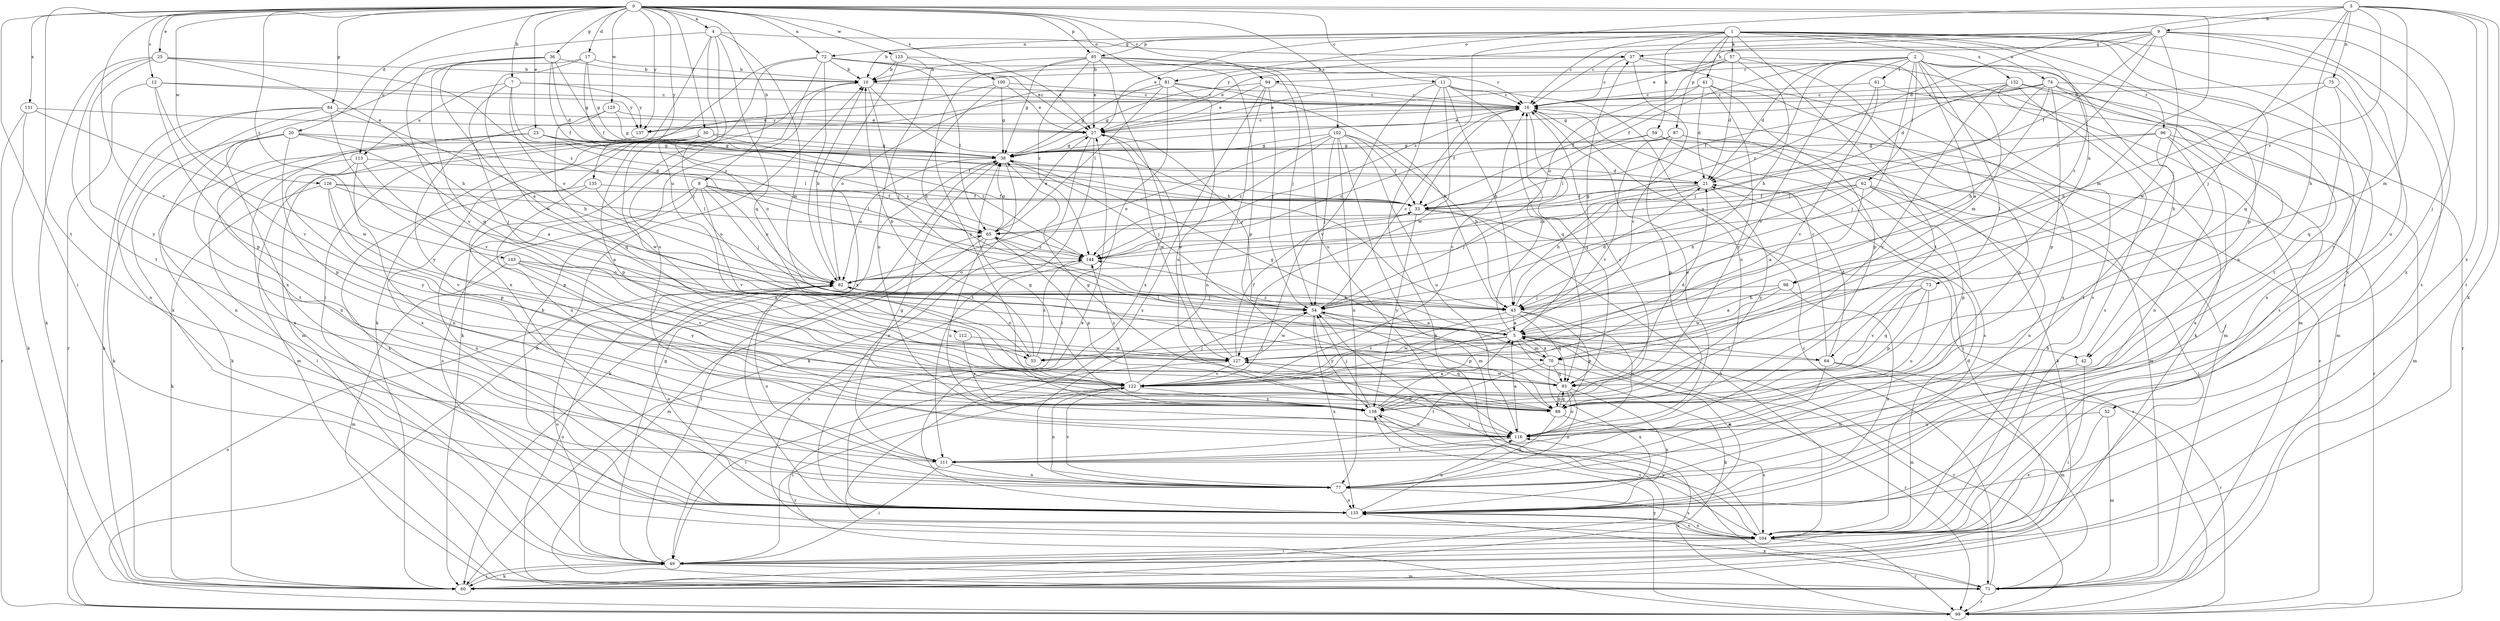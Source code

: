 strict digraph  {
0;
1;
2;
3;
4;
5;
7;
8;
9;
10;
11;
12;
16;
17;
20;
21;
23;
25;
27;
30;
33;
36;
37;
38;
41;
42;
43;
49;
52;
53;
54;
57;
59;
60;
61;
62;
64;
65;
70;
71;
72;
73;
74;
75;
77;
81;
82;
84;
85;
87;
88;
93;
94;
96;
98;
99;
100;
102;
104;
111;
112;
113;
116;
122;
123;
125;
126;
127;
131;
132;
133;
135;
137;
138;
143;
144;
0 -> 4  [label=a];
0 -> 7  [label=b];
0 -> 8  [label=b];
0 -> 11  [label=c];
0 -> 12  [label=c];
0 -> 17  [label=d];
0 -> 20  [label=d];
0 -> 23  [label=e];
0 -> 25  [label=e];
0 -> 30  [label=f];
0 -> 36  [label=g];
0 -> 49  [label=i];
0 -> 52  [label=j];
0 -> 70  [label=m];
0 -> 72  [label=n];
0 -> 81  [label=o];
0 -> 84  [label=p];
0 -> 85  [label=p];
0 -> 94  [label=r];
0 -> 100  [label=s];
0 -> 102  [label=s];
0 -> 111  [label=t];
0 -> 122  [label=v];
0 -> 123  [label=w];
0 -> 125  [label=w];
0 -> 126  [label=w];
0 -> 131  [label=x];
0 -> 135  [label=y];
0 -> 137  [label=y];
0 -> 143  [label=z];
1 -> 16  [label=c];
1 -> 27  [label=e];
1 -> 41  [label=h];
1 -> 57  [label=k];
1 -> 59  [label=k];
1 -> 72  [label=n];
1 -> 73  [label=n];
1 -> 74  [label=n];
1 -> 85  [label=p];
1 -> 87  [label=p];
1 -> 88  [label=p];
1 -> 93  [label=q];
1 -> 104  [label=s];
1 -> 111  [label=t];
1 -> 132  [label=x];
1 -> 133  [label=x];
1 -> 144  [label=z];
2 -> 5  [label=a];
2 -> 21  [label=d];
2 -> 33  [label=f];
2 -> 42  [label=h];
2 -> 53  [label=j];
2 -> 61  [label=l];
2 -> 62  [label=l];
2 -> 64  [label=l];
2 -> 70  [label=m];
2 -> 94  [label=r];
2 -> 96  [label=r];
2 -> 98  [label=r];
2 -> 122  [label=v];
2 -> 144  [label=z];
3 -> 9  [label=b];
3 -> 21  [label=d];
3 -> 42  [label=h];
3 -> 49  [label=i];
3 -> 53  [label=j];
3 -> 60  [label=k];
3 -> 70  [label=m];
3 -> 75  [label=n];
3 -> 81  [label=o];
3 -> 98  [label=r];
3 -> 133  [label=x];
4 -> 37  [label=g];
4 -> 49  [label=i];
4 -> 53  [label=j];
4 -> 70  [label=m];
4 -> 93  [label=q];
4 -> 112  [label=u];
4 -> 113  [label=u];
5 -> 16  [label=c];
5 -> 37  [label=g];
5 -> 42  [label=h];
5 -> 53  [label=j];
5 -> 60  [label=k];
5 -> 64  [label=l];
5 -> 70  [label=m];
5 -> 71  [label=m];
5 -> 99  [label=r];
5 -> 127  [label=w];
5 -> 144  [label=z];
7 -> 16  [label=c];
7 -> 53  [label=j];
7 -> 82  [label=o];
7 -> 113  [label=u];
7 -> 137  [label=y];
7 -> 144  [label=z];
8 -> 33  [label=f];
8 -> 54  [label=j];
8 -> 65  [label=l];
8 -> 82  [label=o];
8 -> 104  [label=s];
8 -> 122  [label=v];
8 -> 133  [label=x];
9 -> 10  [label=b];
9 -> 16  [label=c];
9 -> 27  [label=e];
9 -> 33  [label=f];
9 -> 37  [label=g];
9 -> 104  [label=s];
9 -> 116  [label=u];
9 -> 127  [label=w];
9 -> 133  [label=x];
9 -> 137  [label=y];
9 -> 144  [label=z];
10 -> 16  [label=c];
10 -> 43  [label=h];
10 -> 54  [label=j];
10 -> 60  [label=k];
11 -> 16  [label=c];
11 -> 27  [label=e];
11 -> 43  [label=h];
11 -> 60  [label=k];
11 -> 93  [label=q];
11 -> 116  [label=u];
11 -> 122  [label=v];
11 -> 127  [label=w];
12 -> 16  [label=c];
12 -> 88  [label=p];
12 -> 99  [label=r];
12 -> 122  [label=v];
12 -> 137  [label=y];
16 -> 27  [label=e];
16 -> 33  [label=f];
16 -> 93  [label=q];
16 -> 116  [label=u];
16 -> 137  [label=y];
17 -> 10  [label=b];
17 -> 33  [label=f];
17 -> 38  [label=g];
17 -> 127  [label=w];
17 -> 133  [label=x];
20 -> 5  [label=a];
20 -> 38  [label=g];
20 -> 60  [label=k];
20 -> 65  [label=l];
20 -> 77  [label=n];
20 -> 88  [label=p];
20 -> 111  [label=t];
21 -> 33  [label=f];
21 -> 43  [label=h];
21 -> 54  [label=j];
21 -> 138  [label=y];
23 -> 33  [label=f];
23 -> 38  [label=g];
23 -> 77  [label=n];
23 -> 133  [label=x];
23 -> 144  [label=z];
25 -> 10  [label=b];
25 -> 43  [label=h];
25 -> 60  [label=k];
25 -> 111  [label=t];
25 -> 138  [label=y];
25 -> 144  [label=z];
27 -> 38  [label=g];
27 -> 54  [label=j];
27 -> 60  [label=k];
27 -> 111  [label=t];
27 -> 127  [label=w];
30 -> 38  [label=g];
30 -> 71  [label=m];
30 -> 82  [label=o];
30 -> 88  [label=p];
30 -> 127  [label=w];
30 -> 133  [label=x];
30 -> 144  [label=z];
33 -> 65  [label=l];
33 -> 99  [label=r];
33 -> 104  [label=s];
33 -> 138  [label=y];
36 -> 5  [label=a];
36 -> 10  [label=b];
36 -> 21  [label=d];
36 -> 33  [label=f];
36 -> 38  [label=g];
36 -> 93  [label=q];
36 -> 122  [label=v];
37 -> 10  [label=b];
37 -> 16  [label=c];
37 -> 71  [label=m];
37 -> 104  [label=s];
37 -> 122  [label=v];
38 -> 21  [label=d];
38 -> 54  [label=j];
38 -> 60  [label=k];
38 -> 82  [label=o];
38 -> 133  [label=x];
41 -> 16  [label=c];
41 -> 21  [label=d];
41 -> 33  [label=f];
41 -> 71  [label=m];
41 -> 88  [label=p];
41 -> 138  [label=y];
42 -> 49  [label=i];
42 -> 77  [label=n];
43 -> 5  [label=a];
43 -> 21  [label=d];
43 -> 88  [label=p];
43 -> 93  [label=q];
43 -> 116  [label=u];
43 -> 122  [label=v];
49 -> 38  [label=g];
49 -> 60  [label=k];
49 -> 65  [label=l];
49 -> 71  [label=m];
49 -> 82  [label=o];
52 -> 71  [label=m];
52 -> 104  [label=s];
52 -> 116  [label=u];
53 -> 10  [label=b];
53 -> 82  [label=o];
53 -> 144  [label=z];
54 -> 5  [label=a];
54 -> 16  [label=c];
54 -> 88  [label=p];
54 -> 127  [label=w];
54 -> 133  [label=x];
54 -> 138  [label=y];
57 -> 10  [label=b];
57 -> 21  [label=d];
57 -> 27  [label=e];
57 -> 43  [label=h];
57 -> 77  [label=n];
57 -> 82  [label=o];
57 -> 104  [label=s];
59 -> 38  [label=g];
59 -> 49  [label=i];
59 -> 60  [label=k];
59 -> 71  [label=m];
59 -> 144  [label=z];
60 -> 49  [label=i];
61 -> 16  [label=c];
61 -> 54  [label=j];
61 -> 104  [label=s];
61 -> 122  [label=v];
62 -> 5  [label=a];
62 -> 33  [label=f];
62 -> 43  [label=h];
62 -> 49  [label=i];
62 -> 77  [label=n];
62 -> 88  [label=p];
62 -> 144  [label=z];
64 -> 16  [label=c];
64 -> 21  [label=d];
64 -> 65  [label=l];
64 -> 71  [label=m];
64 -> 77  [label=n];
64 -> 99  [label=r];
65 -> 27  [label=e];
65 -> 38  [label=g];
65 -> 71  [label=m];
65 -> 88  [label=p];
65 -> 116  [label=u];
65 -> 144  [label=z];
70 -> 5  [label=a];
70 -> 38  [label=g];
70 -> 93  [label=q];
70 -> 99  [label=r];
70 -> 111  [label=t];
70 -> 133  [label=x];
71 -> 16  [label=c];
71 -> 82  [label=o];
71 -> 99  [label=r];
71 -> 133  [label=x];
72 -> 10  [label=b];
72 -> 16  [label=c];
72 -> 27  [label=e];
72 -> 60  [label=k];
72 -> 65  [label=l];
72 -> 82  [label=o];
72 -> 116  [label=u];
72 -> 133  [label=x];
73 -> 43  [label=h];
73 -> 88  [label=p];
73 -> 93  [label=q];
73 -> 116  [label=u];
73 -> 122  [label=v];
74 -> 16  [label=c];
74 -> 33  [label=f];
74 -> 38  [label=g];
74 -> 43  [label=h];
74 -> 54  [label=j];
74 -> 88  [label=p];
74 -> 111  [label=t];
74 -> 116  [label=u];
74 -> 133  [label=x];
75 -> 16  [label=c];
75 -> 43  [label=h];
75 -> 93  [label=q];
75 -> 138  [label=y];
77 -> 82  [label=o];
77 -> 104  [label=s];
77 -> 122  [label=v];
77 -> 133  [label=x];
81 -> 16  [label=c];
81 -> 38  [label=g];
81 -> 43  [label=h];
81 -> 49  [label=i];
81 -> 65  [label=l];
81 -> 82  [label=o];
81 -> 116  [label=u];
82 -> 10  [label=b];
82 -> 43  [label=h];
82 -> 54  [label=j];
84 -> 27  [label=e];
84 -> 43  [label=h];
84 -> 60  [label=k];
84 -> 77  [label=n];
84 -> 122  [label=v];
84 -> 133  [label=x];
85 -> 10  [label=b];
85 -> 27  [label=e];
85 -> 38  [label=g];
85 -> 54  [label=j];
85 -> 88  [label=p];
85 -> 116  [label=u];
85 -> 133  [label=x];
85 -> 138  [label=y];
85 -> 144  [label=z];
87 -> 38  [label=g];
87 -> 65  [label=l];
87 -> 88  [label=p];
87 -> 99  [label=r];
87 -> 104  [label=s];
87 -> 122  [label=v];
88 -> 38  [label=g];
88 -> 77  [label=n];
88 -> 93  [label=q];
88 -> 104  [label=s];
93 -> 21  [label=d];
93 -> 54  [label=j];
93 -> 77  [label=n];
93 -> 88  [label=p];
93 -> 116  [label=u];
93 -> 127  [label=w];
93 -> 133  [label=x];
94 -> 16  [label=c];
94 -> 27  [label=e];
94 -> 38  [label=g];
94 -> 54  [label=j];
94 -> 77  [label=n];
94 -> 104  [label=s];
96 -> 38  [label=g];
96 -> 71  [label=m];
96 -> 77  [label=n];
96 -> 82  [label=o];
96 -> 111  [label=t];
96 -> 133  [label=x];
98 -> 5  [label=a];
98 -> 54  [label=j];
98 -> 127  [label=w];
98 -> 133  [label=x];
99 -> 10  [label=b];
99 -> 16  [label=c];
99 -> 82  [label=o];
99 -> 116  [label=u];
99 -> 138  [label=y];
100 -> 16  [label=c];
100 -> 27  [label=e];
100 -> 38  [label=g];
100 -> 43  [label=h];
100 -> 71  [label=m];
102 -> 33  [label=f];
102 -> 38  [label=g];
102 -> 43  [label=h];
102 -> 54  [label=j];
102 -> 71  [label=m];
102 -> 77  [label=n];
102 -> 82  [label=o];
102 -> 116  [label=u];
102 -> 144  [label=z];
104 -> 10  [label=b];
104 -> 21  [label=d];
104 -> 49  [label=i];
104 -> 54  [label=j];
104 -> 99  [label=r];
104 -> 133  [label=x];
104 -> 138  [label=y];
111 -> 38  [label=g];
111 -> 49  [label=i];
111 -> 77  [label=n];
112 -> 127  [label=w];
112 -> 138  [label=y];
113 -> 21  [label=d];
113 -> 49  [label=i];
113 -> 77  [label=n];
113 -> 88  [label=p];
113 -> 138  [label=y];
116 -> 5  [label=a];
116 -> 111  [label=t];
122 -> 16  [label=c];
122 -> 49  [label=i];
122 -> 54  [label=j];
122 -> 77  [label=n];
122 -> 99  [label=r];
122 -> 138  [label=y];
122 -> 144  [label=z];
123 -> 10  [label=b];
123 -> 27  [label=e];
123 -> 116  [label=u];
123 -> 133  [label=x];
125 -> 27  [label=e];
125 -> 38  [label=g];
125 -> 93  [label=q];
125 -> 138  [label=y];
126 -> 5  [label=a];
126 -> 33  [label=f];
126 -> 60  [label=k];
126 -> 65  [label=l];
126 -> 88  [label=p];
126 -> 122  [label=v];
127 -> 27  [label=e];
127 -> 33  [label=f];
127 -> 49  [label=i];
127 -> 93  [label=q];
127 -> 116  [label=u];
127 -> 122  [label=v];
131 -> 27  [label=e];
131 -> 60  [label=k];
131 -> 99  [label=r];
131 -> 127  [label=w];
132 -> 16  [label=c];
132 -> 21  [label=d];
132 -> 60  [label=k];
132 -> 71  [label=m];
132 -> 99  [label=r];
132 -> 104  [label=s];
132 -> 138  [label=y];
133 -> 5  [label=a];
133 -> 27  [label=e];
133 -> 82  [label=o];
133 -> 104  [label=s];
133 -> 116  [label=u];
135 -> 33  [label=f];
135 -> 82  [label=o];
135 -> 116  [label=u];
135 -> 133  [label=x];
137 -> 16  [label=c];
137 -> 60  [label=k];
138 -> 5  [label=a];
138 -> 16  [label=c];
138 -> 38  [label=g];
138 -> 54  [label=j];
138 -> 104  [label=s];
138 -> 116  [label=u];
143 -> 5  [label=a];
143 -> 71  [label=m];
143 -> 82  [label=o];
143 -> 122  [label=v];
143 -> 138  [label=y];
144 -> 82  [label=o];
144 -> 104  [label=s];
}
